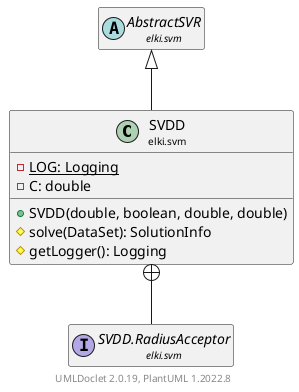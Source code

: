 @startuml
    remove .*\.(Instance|Par|Parameterizer|Factory)$
    set namespaceSeparator none
    hide empty fields
    hide empty methods

    class "<size:14>SVDD\n<size:10>elki.svm" as elki.svm.SVDD [[SVDD.html]] {
        {static} -LOG: Logging
        -C: double
        +SVDD(double, boolean, double, double)
        #solve(DataSet): SolutionInfo
        #getLogger(): Logging
    }

    abstract class "<size:14>AbstractSVR\n<size:10>elki.svm" as elki.svm.AbstractSVR [[AbstractSVR.html]]
    interface "<size:14>SVDD.RadiusAcceptor\n<size:10>elki.svm" as elki.svm.SVDD.RadiusAcceptor [[SVDD.RadiusAcceptor.html]]

    elki.svm.AbstractSVR <|-- elki.svm.SVDD
    elki.svm.SVDD +-- elki.svm.SVDD.RadiusAcceptor

    center footer UMLDoclet 2.0.19, PlantUML 1.2022.8
@enduml
